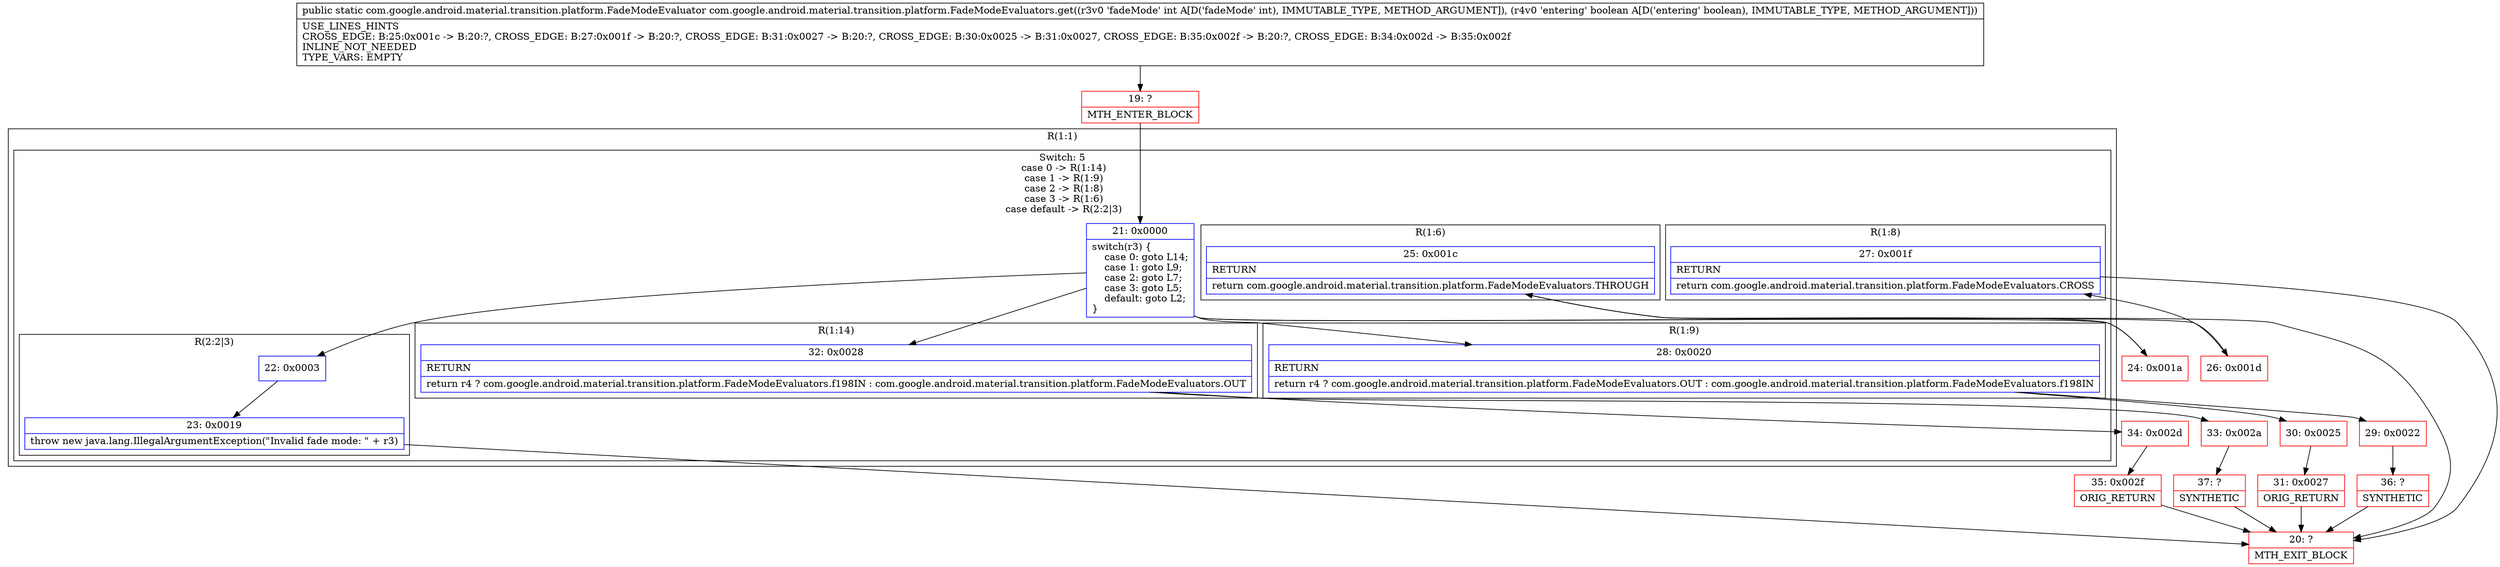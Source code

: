 digraph "CFG forcom.google.android.material.transition.platform.FadeModeEvaluators.get(IZ)Lcom\/google\/android\/material\/transition\/platform\/FadeModeEvaluator;" {
subgraph cluster_Region_392897552 {
label = "R(1:1)";
node [shape=record,color=blue];
subgraph cluster_SwitchRegion_1992998669 {
label = "Switch: 5
 case 0 -> R(1:14)
 case 1 -> R(1:9)
 case 2 -> R(1:8)
 case 3 -> R(1:6)
 case default -> R(2:2|3)";
node [shape=record,color=blue];
Node_21 [shape=record,label="{21\:\ 0x0000|switch(r3) \{\l    case 0: goto L14;\l    case 1: goto L9;\l    case 2: goto L7;\l    case 3: goto L5;\l    default: goto L2;\l\}\l}"];
subgraph cluster_Region_1900795379 {
label = "R(1:14)";
node [shape=record,color=blue];
Node_32 [shape=record,label="{32\:\ 0x0028|RETURN\l|return r4 ? com.google.android.material.transition.platform.FadeModeEvaluators.f198IN : com.google.android.material.transition.platform.FadeModeEvaluators.OUT\l}"];
}
subgraph cluster_Region_267219733 {
label = "R(1:9)";
node [shape=record,color=blue];
Node_28 [shape=record,label="{28\:\ 0x0020|RETURN\l|return r4 ? com.google.android.material.transition.platform.FadeModeEvaluators.OUT : com.google.android.material.transition.platform.FadeModeEvaluators.f198IN\l}"];
}
subgraph cluster_Region_1097375068 {
label = "R(1:8)";
node [shape=record,color=blue];
Node_27 [shape=record,label="{27\:\ 0x001f|RETURN\l|return com.google.android.material.transition.platform.FadeModeEvaluators.CROSS\l}"];
}
subgraph cluster_Region_1660510379 {
label = "R(1:6)";
node [shape=record,color=blue];
Node_25 [shape=record,label="{25\:\ 0x001c|RETURN\l|return com.google.android.material.transition.platform.FadeModeEvaluators.THROUGH\l}"];
}
subgraph cluster_Region_1295172938 {
label = "R(2:2|3)";
node [shape=record,color=blue];
Node_22 [shape=record,label="{22\:\ 0x0003}"];
Node_23 [shape=record,label="{23\:\ 0x0019|throw new java.lang.IllegalArgumentException(\"Invalid fade mode: \" + r3)\l}"];
}
}
}
Node_19 [shape=record,color=red,label="{19\:\ ?|MTH_ENTER_BLOCK\l}"];
Node_20 [shape=record,color=red,label="{20\:\ ?|MTH_EXIT_BLOCK\l}"];
Node_24 [shape=record,color=red,label="{24\:\ 0x001a}"];
Node_26 [shape=record,color=red,label="{26\:\ 0x001d}"];
Node_29 [shape=record,color=red,label="{29\:\ 0x0022}"];
Node_36 [shape=record,color=red,label="{36\:\ ?|SYNTHETIC\l}"];
Node_30 [shape=record,color=red,label="{30\:\ 0x0025}"];
Node_31 [shape=record,color=red,label="{31\:\ 0x0027|ORIG_RETURN\l}"];
Node_33 [shape=record,color=red,label="{33\:\ 0x002a}"];
Node_37 [shape=record,color=red,label="{37\:\ ?|SYNTHETIC\l}"];
Node_34 [shape=record,color=red,label="{34\:\ 0x002d}"];
Node_35 [shape=record,color=red,label="{35\:\ 0x002f|ORIG_RETURN\l}"];
MethodNode[shape=record,label="{public static com.google.android.material.transition.platform.FadeModeEvaluator com.google.android.material.transition.platform.FadeModeEvaluators.get((r3v0 'fadeMode' int A[D('fadeMode' int), IMMUTABLE_TYPE, METHOD_ARGUMENT]), (r4v0 'entering' boolean A[D('entering' boolean), IMMUTABLE_TYPE, METHOD_ARGUMENT]))  | USE_LINES_HINTS\lCROSS_EDGE: B:25:0x001c \-\> B:20:?, CROSS_EDGE: B:27:0x001f \-\> B:20:?, CROSS_EDGE: B:31:0x0027 \-\> B:20:?, CROSS_EDGE: B:30:0x0025 \-\> B:31:0x0027, CROSS_EDGE: B:35:0x002f \-\> B:20:?, CROSS_EDGE: B:34:0x002d \-\> B:35:0x002f\lINLINE_NOT_NEEDED\lTYPE_VARS: EMPTY\l}"];
MethodNode -> Node_19;Node_21 -> Node_22;
Node_21 -> Node_24;
Node_21 -> Node_26;
Node_21 -> Node_28;
Node_21 -> Node_32;
Node_32 -> Node_33;
Node_32 -> Node_34;
Node_28 -> Node_29;
Node_28 -> Node_30;
Node_27 -> Node_20;
Node_25 -> Node_20;
Node_22 -> Node_23;
Node_23 -> Node_20;
Node_19 -> Node_21;
Node_24 -> Node_25;
Node_26 -> Node_27;
Node_29 -> Node_36;
Node_36 -> Node_20;
Node_30 -> Node_31;
Node_31 -> Node_20;
Node_33 -> Node_37;
Node_37 -> Node_20;
Node_34 -> Node_35;
Node_35 -> Node_20;
}

